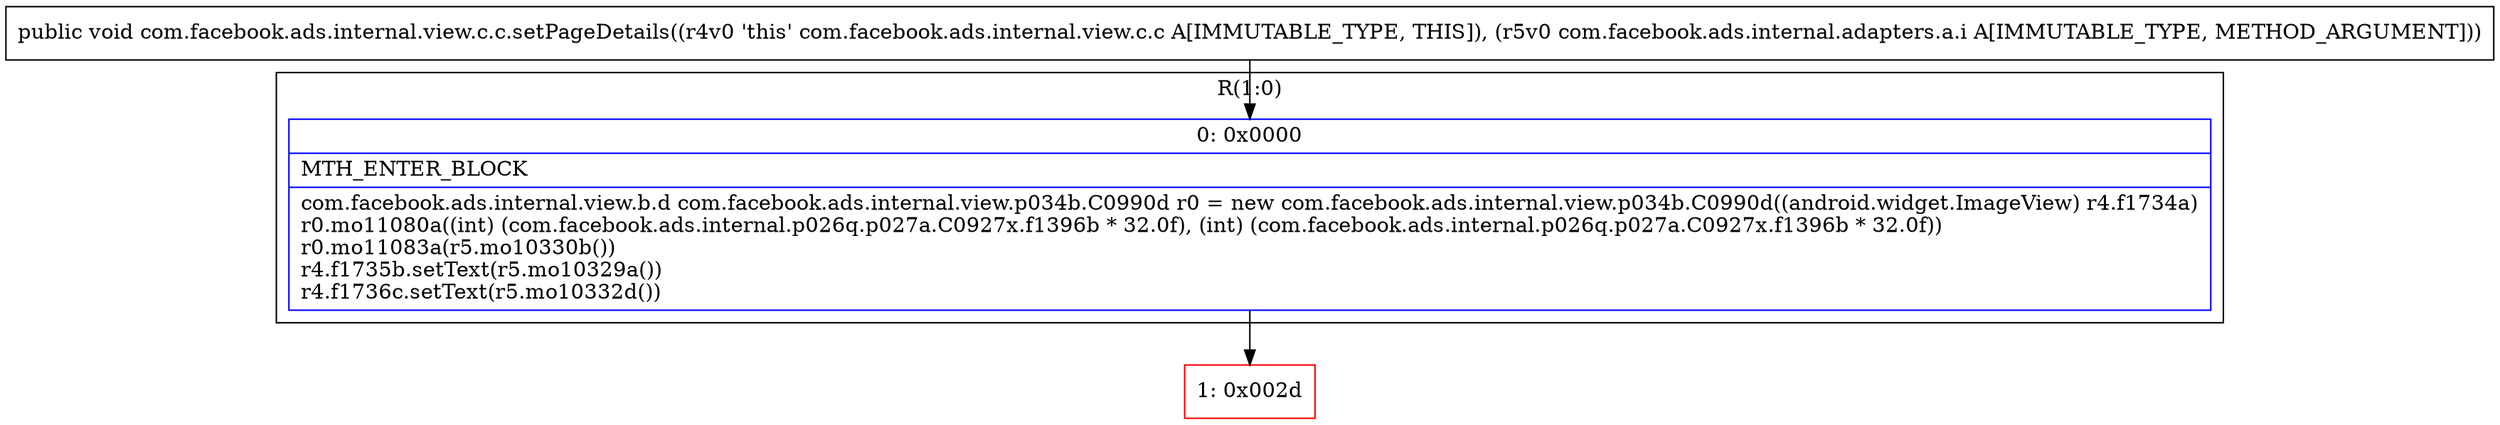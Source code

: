 digraph "CFG forcom.facebook.ads.internal.view.c.c.setPageDetails(Lcom\/facebook\/ads\/internal\/adapters\/a\/i;)V" {
subgraph cluster_Region_1802224416 {
label = "R(1:0)";
node [shape=record,color=blue];
Node_0 [shape=record,label="{0\:\ 0x0000|MTH_ENTER_BLOCK\l|com.facebook.ads.internal.view.b.d com.facebook.ads.internal.view.p034b.C0990d r0 = new com.facebook.ads.internal.view.p034b.C0990d((android.widget.ImageView) r4.f1734a)\lr0.mo11080a((int) (com.facebook.ads.internal.p026q.p027a.C0927x.f1396b * 32.0f), (int) (com.facebook.ads.internal.p026q.p027a.C0927x.f1396b * 32.0f))\lr0.mo11083a(r5.mo10330b())\lr4.f1735b.setText(r5.mo10329a())\lr4.f1736c.setText(r5.mo10332d())\l}"];
}
Node_1 [shape=record,color=red,label="{1\:\ 0x002d}"];
MethodNode[shape=record,label="{public void com.facebook.ads.internal.view.c.c.setPageDetails((r4v0 'this' com.facebook.ads.internal.view.c.c A[IMMUTABLE_TYPE, THIS]), (r5v0 com.facebook.ads.internal.adapters.a.i A[IMMUTABLE_TYPE, METHOD_ARGUMENT])) }"];
MethodNode -> Node_0;
Node_0 -> Node_1;
}

